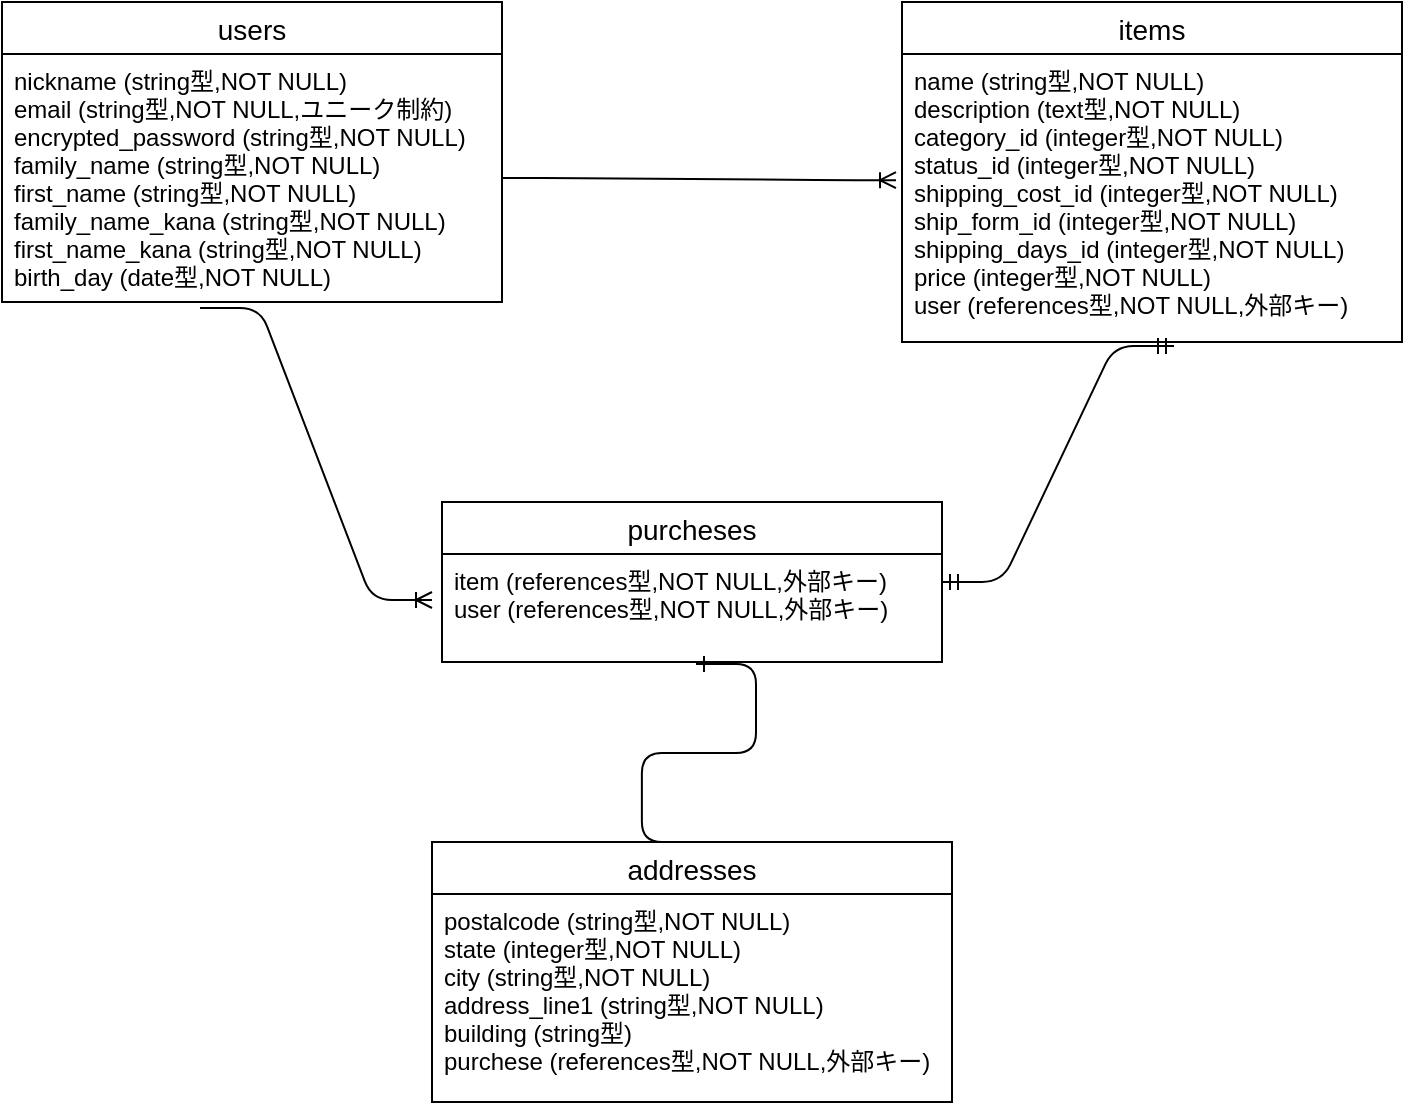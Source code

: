 <mxfile>
    <diagram id="sHZCz1L4MGBN9p6HBq0O" name="ページ1">
        <mxGraphModel dx="642" dy="680" grid="1" gridSize="10" guides="1" tooltips="1" connect="0" arrows="1" fold="1" page="1" pageScale="1" pageWidth="827" pageHeight="1169" background="#ffffff" math="0" shadow="0">
            <root>
                <mxCell id="0"/>
                <mxCell id="1" parent="0"/>
                <mxCell id="2" value="users" style="swimlane;fontStyle=0;childLayout=stackLayout;horizontal=1;startSize=26;horizontalStack=0;resizeParent=1;resizeParentMax=0;resizeLast=0;collapsible=1;marginBottom=0;align=center;fontSize=14;" vertex="1" parent="1">
                    <mxGeometry x="50" y="120" width="250" height="150" as="geometry"/>
                </mxCell>
                <mxCell id="3" value="nickname (string型,NOT NULL)&#10;email (string型,NOT NULL,ユニーク制約)&#10;encrypted_password (string型,NOT NULL)&#10;family_name (string型,NOT NULL)&#10;first_name (string型,NOT NULL)&#10;family_name_kana (string型,NOT NULL)&#10;first_name_kana (string型,NOT NULL)&#10;birth_day (date型,NOT NULL)" style="text;strokeColor=none;fillColor=none;spacingLeft=4;spacingRight=4;overflow=hidden;rotatable=0;points=[[0,0.5],[1,0.5]];portConstraint=eastwest;fontSize=12;" vertex="1" parent="2">
                    <mxGeometry y="26" width="250" height="124" as="geometry"/>
                </mxCell>
                <mxCell id="6" value="items" style="swimlane;fontStyle=0;childLayout=stackLayout;horizontal=1;startSize=26;horizontalStack=0;resizeParent=1;resizeParentMax=0;resizeLast=0;collapsible=1;marginBottom=0;align=center;fontSize=14;" vertex="1" parent="1">
                    <mxGeometry x="500" y="120" width="250" height="170" as="geometry"/>
                </mxCell>
                <mxCell id="7" value="name (string型,NOT NULL)&#10;description (text型,NOT NULL)&#10;category_id (integer型,NOT NULL)&#10;status_id (integer型,NOT NULL)&#10;shipping_cost_id (integer型,NOT NULL)&#10;ship_form_id (integer型,NOT NULL)&#10;shipping_days_id (integer型,NOT NULL)&#10;price (integer型,NOT NULL)&#10;user (references型,NOT NULL,外部キー)" style="text;strokeColor=none;fillColor=none;spacingLeft=4;spacingRight=4;overflow=hidden;rotatable=0;points=[[0,0.5],[1,0.5]];portConstraint=eastwest;fontSize=12;" vertex="1" parent="6">
                    <mxGeometry y="26" width="250" height="144" as="geometry"/>
                </mxCell>
                <mxCell id="11" value="" style="edgeStyle=entityRelationEdgeStyle;fontSize=12;html=1;endArrow=ERoneToMany;exitX=1;exitY=0.5;exitDx=0;exitDy=0;entryX=-0.012;entryY=0.438;entryDx=0;entryDy=0;entryPerimeter=0;" edge="1" parent="1" source="3" target="7">
                    <mxGeometry width="100" height="100" relative="1" as="geometry">
                        <mxPoint x="310" y="218" as="sourcePoint"/>
                        <mxPoint x="490" y="208" as="targetPoint"/>
                    </mxGeometry>
                </mxCell>
                <mxCell id="25" value="purcheses" style="swimlane;fontStyle=0;childLayout=stackLayout;horizontal=1;startSize=26;horizontalStack=0;resizeParent=1;resizeParentMax=0;resizeLast=0;collapsible=1;marginBottom=0;align=center;fontSize=14;labelBackgroundColor=none;" vertex="1" parent="1">
                    <mxGeometry x="270" y="370" width="250" height="80" as="geometry"/>
                </mxCell>
                <mxCell id="26" value="item (references型,NOT NULL,外部キー)&#10;user (references型,NOT NULL,外部キー)" style="text;strokeColor=none;fillColor=none;spacingLeft=4;spacingRight=4;overflow=hidden;rotatable=0;points=[[0,0.5],[1,0.5]];portConstraint=eastwest;fontSize=12;" vertex="1" parent="25">
                    <mxGeometry y="26" width="250" height="54" as="geometry"/>
                </mxCell>
                <mxCell id="30" value="" style="edgeStyle=entityRelationEdgeStyle;fontSize=12;html=1;endArrow=ERmandOne;startArrow=ERmandOne;entryX=0.544;entryY=1.014;entryDx=0;entryDy=0;entryPerimeter=0;" edge="1" parent="1" target="7">
                    <mxGeometry width="100" height="100" relative="1" as="geometry">
                        <mxPoint x="520" y="410" as="sourcePoint"/>
                        <mxPoint x="700" y="400" as="targetPoint"/>
                    </mxGeometry>
                </mxCell>
                <mxCell id="33" value="addresses" style="swimlane;fontStyle=0;childLayout=stackLayout;horizontal=1;startSize=26;horizontalStack=0;resizeParent=1;resizeParentMax=0;resizeLast=0;collapsible=1;marginBottom=0;align=center;fontSize=14;" vertex="1" parent="1">
                    <mxGeometry x="265" y="540" width="260" height="130" as="geometry"/>
                </mxCell>
                <mxCell id="34" value="postalcode (string型,NOT NULL)&#10;state (integer型,NOT NULL)&#10;city (string型,NOT NULL)&#10;address_line1 (string型,NOT NULL)&#10;building (string型)&#10;purchese (references型,NOT NULL,外部キー)" style="text;strokeColor=none;fillColor=none;spacingLeft=4;spacingRight=4;overflow=hidden;rotatable=0;points=[[0,0.5],[1,0.5]];portConstraint=eastwest;fontSize=12;" vertex="1" parent="33">
                    <mxGeometry y="26" width="260" height="104" as="geometry"/>
                </mxCell>
                <mxCell id="38" value="" style="edgeStyle=entityRelationEdgeStyle;fontSize=12;html=1;endArrow=ERoneToMany;entryX=-0.02;entryY=0.426;entryDx=0;entryDy=0;entryPerimeter=0;exitX=0.396;exitY=1.024;exitDx=0;exitDy=0;exitPerimeter=0;" edge="1" parent="1" source="3" target="26">
                    <mxGeometry width="100" height="100" relative="1" as="geometry">
                        <mxPoint x="280" y="350" as="sourcePoint"/>
                        <mxPoint x="380" y="250" as="targetPoint"/>
                    </mxGeometry>
                </mxCell>
                <mxCell id="39" value="" style="edgeStyle=entityRelationEdgeStyle;fontSize=12;html=1;endArrow=ERone;endFill=1;exitX=0.519;exitY=0;exitDx=0;exitDy=0;exitPerimeter=0;entryX=0.508;entryY=1.019;entryDx=0;entryDy=0;entryPerimeter=0;" edge="1" parent="1" source="33" target="26">
                    <mxGeometry width="100" height="100" relative="1" as="geometry">
                        <mxPoint x="410" y="560" as="sourcePoint"/>
                        <mxPoint x="510" y="460" as="targetPoint"/>
                    </mxGeometry>
                </mxCell>
            </root>
        </mxGraphModel>
    </diagram>
</mxfile>